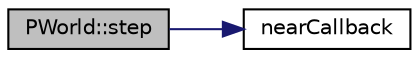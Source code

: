 digraph "PWorld::step"
{
 // INTERACTIVE_SVG=YES
  edge [fontname="Helvetica",fontsize="10",labelfontname="Helvetica",labelfontsize="10"];
  node [fontname="Helvetica",fontsize="10",shape=record];
  rankdir="LR";
  Node1 [label="PWorld::step",height=0.2,width=0.4,color="black", fillcolor="grey75", style="filled", fontcolor="black"];
  Node1 -> Node2 [color="midnightblue",fontsize="10",style="solid",fontname="Helvetica"];
  Node2 [label="nearCallback",height=0.2,width=0.4,color="black", fillcolor="white", style="filled",URL="$d5/d15/pworld_8cpp.html#ad6680ae487b581622710e22bdfdb3146"];
}
